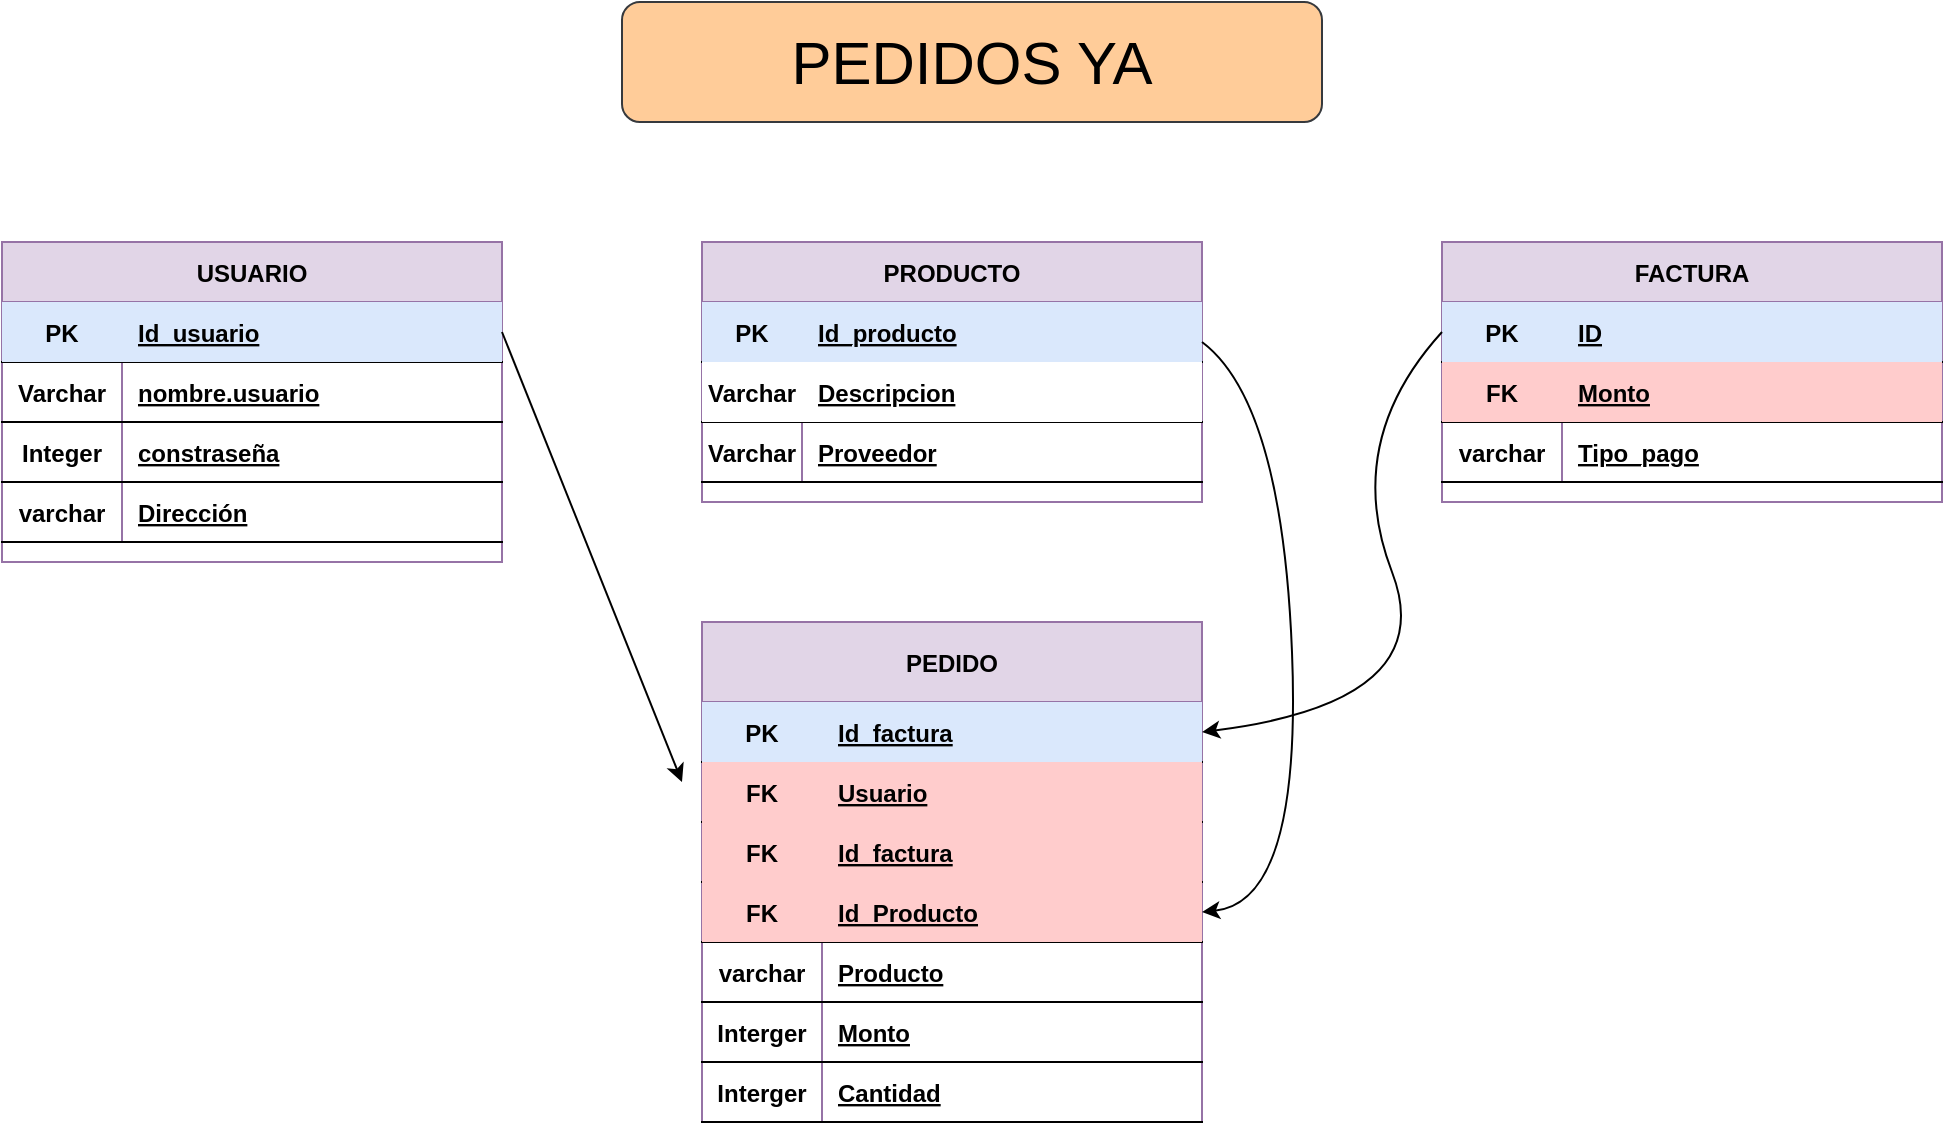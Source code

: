 <mxfile version="20.5.3" type="device"><diagram id="R2lEEEUBdFMjLlhIrx00" name="Page-1"><mxGraphModel dx="989" dy="1589" grid="1" gridSize="10" guides="1" tooltips="1" connect="1" arrows="1" fold="1" page="1" pageScale="1" pageWidth="850" pageHeight="1100" math="0" shadow="0" extFonts="Permanent Marker^https://fonts.googleapis.com/css?family=Permanent+Marker"><root><mxCell id="0"/><mxCell id="1" parent="0"/><mxCell id="C-vyLk0tnHw3VtMMgP7b-23" value="USUARIO" style="shape=table;startSize=30;container=1;collapsible=1;childLayout=tableLayout;fixedRows=1;rowLines=0;fontStyle=1;align=center;resizeLast=1;fillColor=#e1d5e7;strokeColor=#9673a6;" parent="1" vertex="1"><mxGeometry x="90" y="80" width="250" height="160" as="geometry"/></mxCell><mxCell id="C-vyLk0tnHw3VtMMgP7b-24" value="" style="shape=partialRectangle;collapsible=0;dropTarget=0;pointerEvents=0;fillColor=none;points=[[0,0.5],[1,0.5]];portConstraint=eastwest;top=0;left=0;right=0;bottom=1;" parent="C-vyLk0tnHw3VtMMgP7b-23" vertex="1"><mxGeometry y="30" width="250" height="30" as="geometry"/></mxCell><mxCell id="C-vyLk0tnHw3VtMMgP7b-25" value="PK" style="shape=partialRectangle;overflow=hidden;connectable=0;fillColor=#dae8fc;top=0;left=0;bottom=0;right=0;fontStyle=1;strokeColor=#6c8ebf;" parent="C-vyLk0tnHw3VtMMgP7b-24" vertex="1"><mxGeometry width="60.0" height="30" as="geometry"><mxRectangle width="60.0" height="30" as="alternateBounds"/></mxGeometry></mxCell><mxCell id="C-vyLk0tnHw3VtMMgP7b-26" value="Id_usuario" style="shape=partialRectangle;overflow=hidden;connectable=0;fillColor=#dae8fc;top=0;left=0;bottom=0;right=0;align=left;spacingLeft=6;fontStyle=5;strokeColor=#6c8ebf;" parent="C-vyLk0tnHw3VtMMgP7b-24" vertex="1"><mxGeometry x="60.0" width="190.0" height="30" as="geometry"><mxRectangle width="190.0" height="30" as="alternateBounds"/></mxGeometry></mxCell><mxCell id="I83SzQA9E9-algQ-5oJa-14" value="" style="shape=partialRectangle;collapsible=0;dropTarget=0;pointerEvents=0;fillColor=none;points=[[0,0.5],[1,0.5]];portConstraint=eastwest;top=0;left=0;right=0;bottom=1;" vertex="1" parent="C-vyLk0tnHw3VtMMgP7b-23"><mxGeometry y="60" width="250" height="30" as="geometry"/></mxCell><mxCell id="I83SzQA9E9-algQ-5oJa-15" value="Varchar" style="shape=partialRectangle;overflow=hidden;connectable=0;fillColor=none;top=0;left=0;bottom=0;right=0;fontStyle=1;" vertex="1" parent="I83SzQA9E9-algQ-5oJa-14"><mxGeometry width="60.0" height="30" as="geometry"><mxRectangle width="60.0" height="30" as="alternateBounds"/></mxGeometry></mxCell><mxCell id="I83SzQA9E9-algQ-5oJa-16" value="nombre.usuario" style="shape=partialRectangle;overflow=hidden;connectable=0;fillColor=none;top=0;left=0;bottom=0;right=0;align=left;spacingLeft=6;fontStyle=5;" vertex="1" parent="I83SzQA9E9-algQ-5oJa-14"><mxGeometry x="60.0" width="190.0" height="30" as="geometry"><mxRectangle width="190.0" height="30" as="alternateBounds"/></mxGeometry></mxCell><mxCell id="I83SzQA9E9-algQ-5oJa-17" value="" style="shape=partialRectangle;collapsible=0;dropTarget=0;pointerEvents=0;fillColor=none;points=[[0,0.5],[1,0.5]];portConstraint=eastwest;top=0;left=0;right=0;bottom=1;" vertex="1" parent="C-vyLk0tnHw3VtMMgP7b-23"><mxGeometry y="90" width="250" height="30" as="geometry"/></mxCell><mxCell id="I83SzQA9E9-algQ-5oJa-18" value="Integer" style="shape=partialRectangle;overflow=hidden;connectable=0;fillColor=none;top=0;left=0;bottom=0;right=0;fontStyle=1;" vertex="1" parent="I83SzQA9E9-algQ-5oJa-17"><mxGeometry width="60.0" height="30" as="geometry"><mxRectangle width="60.0" height="30" as="alternateBounds"/></mxGeometry></mxCell><mxCell id="I83SzQA9E9-algQ-5oJa-19" value="constraseña" style="shape=partialRectangle;overflow=hidden;connectable=0;fillColor=none;top=0;left=0;bottom=0;right=0;align=left;spacingLeft=6;fontStyle=5;" vertex="1" parent="I83SzQA9E9-algQ-5oJa-17"><mxGeometry x="60.0" width="190.0" height="30" as="geometry"><mxRectangle width="190.0" height="30" as="alternateBounds"/></mxGeometry></mxCell><mxCell id="I83SzQA9E9-algQ-5oJa-60" value="" style="shape=partialRectangle;collapsible=0;dropTarget=0;pointerEvents=0;fillColor=none;points=[[0,0.5],[1,0.5]];portConstraint=eastwest;top=0;left=0;right=0;bottom=1;" vertex="1" parent="C-vyLk0tnHw3VtMMgP7b-23"><mxGeometry y="120" width="250" height="30" as="geometry"/></mxCell><mxCell id="I83SzQA9E9-algQ-5oJa-61" value="varchar" style="shape=partialRectangle;overflow=hidden;connectable=0;fillColor=none;top=0;left=0;bottom=0;right=0;fontStyle=1;" vertex="1" parent="I83SzQA9E9-algQ-5oJa-60"><mxGeometry width="60.0" height="30" as="geometry"><mxRectangle width="60.0" height="30" as="alternateBounds"/></mxGeometry></mxCell><mxCell id="I83SzQA9E9-algQ-5oJa-62" value="Dirección" style="shape=partialRectangle;overflow=hidden;connectable=0;fillColor=none;top=0;left=0;bottom=0;right=0;align=left;spacingLeft=6;fontStyle=5;" vertex="1" parent="I83SzQA9E9-algQ-5oJa-60"><mxGeometry x="60.0" width="190.0" height="30" as="geometry"><mxRectangle width="190.0" height="30" as="alternateBounds"/></mxGeometry></mxCell><mxCell id="I83SzQA9E9-algQ-5oJa-30" value="PEDIDO" style="shape=table;startSize=40;container=1;collapsible=1;childLayout=tableLayout;fixedRows=1;rowLines=0;fontStyle=1;align=center;resizeLast=1;fillColor=#e1d5e7;strokeColor=#9673a6;" vertex="1" parent="1"><mxGeometry x="440" y="270" width="250" height="250" as="geometry"/></mxCell><mxCell id="I83SzQA9E9-algQ-5oJa-31" value="" style="shape=partialRectangle;collapsible=0;dropTarget=0;pointerEvents=0;fillColor=none;points=[[0,0.5],[1,0.5]];portConstraint=eastwest;top=0;left=0;right=0;bottom=1;" vertex="1" parent="I83SzQA9E9-algQ-5oJa-30"><mxGeometry y="40" width="250" height="30" as="geometry"/></mxCell><mxCell id="I83SzQA9E9-algQ-5oJa-32" value="PK" style="shape=partialRectangle;overflow=hidden;connectable=0;fillColor=#dae8fc;top=0;left=0;bottom=0;right=0;fontStyle=1;strokeColor=#6c8ebf;" vertex="1" parent="I83SzQA9E9-algQ-5oJa-31"><mxGeometry width="60" height="30" as="geometry"><mxRectangle width="60" height="30" as="alternateBounds"/></mxGeometry></mxCell><mxCell id="I83SzQA9E9-algQ-5oJa-33" value="Id_factura" style="shape=partialRectangle;overflow=hidden;connectable=0;fillColor=#dae8fc;top=0;left=0;bottom=0;right=0;align=left;spacingLeft=6;fontStyle=5;strokeColor=#6c8ebf;" vertex="1" parent="I83SzQA9E9-algQ-5oJa-31"><mxGeometry x="60" width="190" height="30" as="geometry"><mxRectangle width="190" height="30" as="alternateBounds"/></mxGeometry></mxCell><mxCell id="I83SzQA9E9-algQ-5oJa-34" value="" style="shape=partialRectangle;collapsible=0;dropTarget=0;pointerEvents=0;fillColor=none;points=[[0,0.5],[1,0.5]];portConstraint=eastwest;top=0;left=0;right=0;bottom=1;" vertex="1" parent="I83SzQA9E9-algQ-5oJa-30"><mxGeometry y="70" width="250" height="30" as="geometry"/></mxCell><mxCell id="I83SzQA9E9-algQ-5oJa-35" value="FK" style="shape=partialRectangle;overflow=hidden;connectable=0;fillColor=#ffcccc;top=0;left=0;bottom=0;right=0;fontStyle=1;strokeColor=#36393d;" vertex="1" parent="I83SzQA9E9-algQ-5oJa-34"><mxGeometry width="60" height="30" as="geometry"><mxRectangle width="60" height="30" as="alternateBounds"/></mxGeometry></mxCell><mxCell id="I83SzQA9E9-algQ-5oJa-36" value="Usuario" style="shape=partialRectangle;overflow=hidden;connectable=0;fillColor=#ffcccc;top=0;left=0;bottom=0;right=0;align=left;spacingLeft=6;fontStyle=5;strokeColor=#36393d;" vertex="1" parent="I83SzQA9E9-algQ-5oJa-34"><mxGeometry x="60" width="190" height="30" as="geometry"><mxRectangle width="190" height="30" as="alternateBounds"/></mxGeometry></mxCell><mxCell id="I83SzQA9E9-algQ-5oJa-37" value="" style="shape=partialRectangle;collapsible=0;dropTarget=0;pointerEvents=0;fillColor=none;points=[[0,0.5],[1,0.5]];portConstraint=eastwest;top=0;left=0;right=0;bottom=1;" vertex="1" parent="I83SzQA9E9-algQ-5oJa-30"><mxGeometry y="100" width="250" height="30" as="geometry"/></mxCell><mxCell id="I83SzQA9E9-algQ-5oJa-38" value="FK" style="shape=partialRectangle;overflow=hidden;connectable=0;fillColor=#ffcccc;top=0;left=0;bottom=0;right=0;fontStyle=1;strokeColor=#36393d;" vertex="1" parent="I83SzQA9E9-algQ-5oJa-37"><mxGeometry width="60" height="30" as="geometry"><mxRectangle width="60" height="30" as="alternateBounds"/></mxGeometry></mxCell><mxCell id="I83SzQA9E9-algQ-5oJa-39" value="Id_factura" style="shape=partialRectangle;overflow=hidden;connectable=0;fillColor=#ffcccc;top=0;left=0;bottom=0;right=0;align=left;spacingLeft=6;fontStyle=5;strokeColor=#36393d;" vertex="1" parent="I83SzQA9E9-algQ-5oJa-37"><mxGeometry x="60" width="190" height="30" as="geometry"><mxRectangle width="190" height="30" as="alternateBounds"/></mxGeometry></mxCell><mxCell id="I83SzQA9E9-algQ-5oJa-63" value="" style="shape=partialRectangle;collapsible=0;dropTarget=0;pointerEvents=0;fillColor=none;points=[[0,0.5],[1,0.5]];portConstraint=eastwest;top=0;left=0;right=0;bottom=1;" vertex="1" parent="I83SzQA9E9-algQ-5oJa-30"><mxGeometry y="130" width="250" height="30" as="geometry"/></mxCell><mxCell id="I83SzQA9E9-algQ-5oJa-64" value="FK" style="shape=partialRectangle;overflow=hidden;connectable=0;fillColor=#ffcccc;top=0;left=0;bottom=0;right=0;fontStyle=1;strokeColor=#36393d;" vertex="1" parent="I83SzQA9E9-algQ-5oJa-63"><mxGeometry width="60" height="30" as="geometry"><mxRectangle width="60" height="30" as="alternateBounds"/></mxGeometry></mxCell><mxCell id="I83SzQA9E9-algQ-5oJa-65" value="Id_Producto" style="shape=partialRectangle;overflow=hidden;connectable=0;fillColor=#ffcccc;top=0;left=0;bottom=0;right=0;align=left;spacingLeft=6;fontStyle=5;strokeColor=#36393d;" vertex="1" parent="I83SzQA9E9-algQ-5oJa-63"><mxGeometry x="60" width="190" height="30" as="geometry"><mxRectangle width="190" height="30" as="alternateBounds"/></mxGeometry></mxCell><mxCell id="I83SzQA9E9-algQ-5oJa-66" value="" style="shape=partialRectangle;collapsible=0;dropTarget=0;pointerEvents=0;fillColor=none;points=[[0,0.5],[1,0.5]];portConstraint=eastwest;top=0;left=0;right=0;bottom=1;" vertex="1" parent="I83SzQA9E9-algQ-5oJa-30"><mxGeometry y="160" width="250" height="30" as="geometry"/></mxCell><mxCell id="I83SzQA9E9-algQ-5oJa-67" value="varchar" style="shape=partialRectangle;overflow=hidden;connectable=0;fillColor=none;top=0;left=0;bottom=0;right=0;fontStyle=1;" vertex="1" parent="I83SzQA9E9-algQ-5oJa-66"><mxGeometry width="60" height="30" as="geometry"><mxRectangle width="60" height="30" as="alternateBounds"/></mxGeometry></mxCell><mxCell id="I83SzQA9E9-algQ-5oJa-68" value="Producto" style="shape=partialRectangle;overflow=hidden;connectable=0;fillColor=none;top=0;left=0;bottom=0;right=0;align=left;spacingLeft=6;fontStyle=5;" vertex="1" parent="I83SzQA9E9-algQ-5oJa-66"><mxGeometry x="60" width="190" height="30" as="geometry"><mxRectangle width="190" height="30" as="alternateBounds"/></mxGeometry></mxCell><mxCell id="I83SzQA9E9-algQ-5oJa-69" value="" style="shape=partialRectangle;collapsible=0;dropTarget=0;pointerEvents=0;fillColor=none;points=[[0,0.5],[1,0.5]];portConstraint=eastwest;top=0;left=0;right=0;bottom=1;" vertex="1" parent="I83SzQA9E9-algQ-5oJa-30"><mxGeometry y="190" width="250" height="30" as="geometry"/></mxCell><mxCell id="I83SzQA9E9-algQ-5oJa-70" value="Interger" style="shape=partialRectangle;overflow=hidden;connectable=0;fillColor=none;top=0;left=0;bottom=0;right=0;fontStyle=1;" vertex="1" parent="I83SzQA9E9-algQ-5oJa-69"><mxGeometry width="60" height="30" as="geometry"><mxRectangle width="60" height="30" as="alternateBounds"/></mxGeometry></mxCell><mxCell id="I83SzQA9E9-algQ-5oJa-71" value="Monto" style="shape=partialRectangle;overflow=hidden;connectable=0;fillColor=none;top=0;left=0;bottom=0;right=0;align=left;spacingLeft=6;fontStyle=5;" vertex="1" parent="I83SzQA9E9-algQ-5oJa-69"><mxGeometry x="60" width="190" height="30" as="geometry"><mxRectangle width="190" height="30" as="alternateBounds"/></mxGeometry></mxCell><mxCell id="I83SzQA9E9-algQ-5oJa-72" value="" style="shape=partialRectangle;collapsible=0;dropTarget=0;pointerEvents=0;fillColor=none;points=[[0,0.5],[1,0.5]];portConstraint=eastwest;top=0;left=0;right=0;bottom=1;" vertex="1" parent="I83SzQA9E9-algQ-5oJa-30"><mxGeometry y="220" width="250" height="30" as="geometry"/></mxCell><mxCell id="I83SzQA9E9-algQ-5oJa-73" value="Interger" style="shape=partialRectangle;overflow=hidden;connectable=0;fillColor=none;top=0;left=0;bottom=0;right=0;fontStyle=1;" vertex="1" parent="I83SzQA9E9-algQ-5oJa-72"><mxGeometry width="60" height="30" as="geometry"><mxRectangle width="60" height="30" as="alternateBounds"/></mxGeometry></mxCell><mxCell id="I83SzQA9E9-algQ-5oJa-74" value="Cantidad" style="shape=partialRectangle;overflow=hidden;connectable=0;fillColor=none;top=0;left=0;bottom=0;right=0;align=left;spacingLeft=6;fontStyle=5;" vertex="1" parent="I83SzQA9E9-algQ-5oJa-72"><mxGeometry x="60" width="190" height="30" as="geometry"><mxRectangle width="190" height="30" as="alternateBounds"/></mxGeometry></mxCell><mxCell id="I83SzQA9E9-algQ-5oJa-40" value="PRODUCTO" style="shape=table;startSize=30;container=1;collapsible=1;childLayout=tableLayout;fixedRows=1;rowLines=0;fontStyle=1;align=center;resizeLast=1;fillColor=#e1d5e7;strokeColor=#9673a6;" vertex="1" parent="1"><mxGeometry x="440" y="80" width="250" height="130" as="geometry"/></mxCell><mxCell id="I83SzQA9E9-algQ-5oJa-41" value="" style="shape=partialRectangle;collapsible=0;dropTarget=0;pointerEvents=0;fillColor=none;points=[[0,0.5],[1,0.5]];portConstraint=eastwest;top=0;left=0;right=0;bottom=1;" vertex="1" parent="I83SzQA9E9-algQ-5oJa-40"><mxGeometry y="30" width="250" height="30" as="geometry"/></mxCell><mxCell id="I83SzQA9E9-algQ-5oJa-42" value="PK" style="shape=partialRectangle;overflow=hidden;connectable=0;fillColor=#dae8fc;top=0;left=0;bottom=0;right=0;fontStyle=1;strokeColor=#6c8ebf;" vertex="1" parent="I83SzQA9E9-algQ-5oJa-41"><mxGeometry width="50" height="30" as="geometry"><mxRectangle width="50" height="30" as="alternateBounds"/></mxGeometry></mxCell><mxCell id="I83SzQA9E9-algQ-5oJa-43" value="Id_producto" style="shape=partialRectangle;overflow=hidden;connectable=0;fillColor=#dae8fc;top=0;left=0;bottom=0;right=0;align=left;spacingLeft=6;fontStyle=5;strokeColor=#6c8ebf;" vertex="1" parent="I83SzQA9E9-algQ-5oJa-41"><mxGeometry x="50" width="200" height="30" as="geometry"><mxRectangle width="200" height="30" as="alternateBounds"/></mxGeometry></mxCell><mxCell id="I83SzQA9E9-algQ-5oJa-44" value="" style="shape=partialRectangle;collapsible=0;dropTarget=0;pointerEvents=0;fillColor=none;points=[[0,0.5],[1,0.5]];portConstraint=eastwest;top=0;left=0;right=0;bottom=1;" vertex="1" parent="I83SzQA9E9-algQ-5oJa-40"><mxGeometry y="60" width="250" height="30" as="geometry"/></mxCell><mxCell id="I83SzQA9E9-algQ-5oJa-45" value="Varchar" style="shape=partialRectangle;overflow=hidden;connectable=0;top=0;left=0;bottom=0;right=0;fontStyle=1;" vertex="1" parent="I83SzQA9E9-algQ-5oJa-44"><mxGeometry width="50" height="30" as="geometry"><mxRectangle width="50" height="30" as="alternateBounds"/></mxGeometry></mxCell><mxCell id="I83SzQA9E9-algQ-5oJa-46" value="Descripcion" style="shape=partialRectangle;overflow=hidden;connectable=0;top=0;left=0;bottom=0;right=0;align=left;spacingLeft=6;fontStyle=5;" vertex="1" parent="I83SzQA9E9-algQ-5oJa-44"><mxGeometry x="50" width="200" height="30" as="geometry"><mxRectangle width="200" height="30" as="alternateBounds"/></mxGeometry></mxCell><mxCell id="I83SzQA9E9-algQ-5oJa-47" value="" style="shape=partialRectangle;collapsible=0;dropTarget=0;pointerEvents=0;fillColor=none;points=[[0,0.5],[1,0.5]];portConstraint=eastwest;top=0;left=0;right=0;bottom=1;" vertex="1" parent="I83SzQA9E9-algQ-5oJa-40"><mxGeometry y="90" width="250" height="30" as="geometry"/></mxCell><mxCell id="I83SzQA9E9-algQ-5oJa-48" value="Varchar" style="shape=partialRectangle;overflow=hidden;connectable=0;fillColor=none;top=0;left=0;bottom=0;right=0;fontStyle=1;" vertex="1" parent="I83SzQA9E9-algQ-5oJa-47"><mxGeometry width="50" height="30" as="geometry"><mxRectangle width="50" height="30" as="alternateBounds"/></mxGeometry></mxCell><mxCell id="I83SzQA9E9-algQ-5oJa-49" value="Proveedor" style="shape=partialRectangle;overflow=hidden;connectable=0;fillColor=none;top=0;left=0;bottom=0;right=0;align=left;spacingLeft=6;fontStyle=5;" vertex="1" parent="I83SzQA9E9-algQ-5oJa-47"><mxGeometry x="50" width="200" height="30" as="geometry"><mxRectangle width="200" height="30" as="alternateBounds"/></mxGeometry></mxCell><mxCell id="I83SzQA9E9-algQ-5oJa-50" value="FACTURA" style="shape=table;startSize=30;container=1;collapsible=1;childLayout=tableLayout;fixedRows=1;rowLines=0;fontStyle=1;align=center;resizeLast=1;fillColor=#e1d5e7;strokeColor=#9673a6;" vertex="1" parent="1"><mxGeometry x="810" y="80" width="250" height="130" as="geometry"/></mxCell><mxCell id="I83SzQA9E9-algQ-5oJa-51" value="" style="shape=partialRectangle;collapsible=0;dropTarget=0;pointerEvents=0;fillColor=none;points=[[0,0.5],[1,0.5]];portConstraint=eastwest;top=0;left=0;right=0;bottom=1;" vertex="1" parent="I83SzQA9E9-algQ-5oJa-50"><mxGeometry y="30" width="250" height="30" as="geometry"/></mxCell><mxCell id="I83SzQA9E9-algQ-5oJa-52" value="PK" style="shape=partialRectangle;overflow=hidden;connectable=0;fillColor=#dae8fc;top=0;left=0;bottom=0;right=0;fontStyle=1;strokeColor=#6c8ebf;" vertex="1" parent="I83SzQA9E9-algQ-5oJa-51"><mxGeometry width="60" height="30" as="geometry"><mxRectangle width="60" height="30" as="alternateBounds"/></mxGeometry></mxCell><mxCell id="I83SzQA9E9-algQ-5oJa-53" value="ID" style="shape=partialRectangle;overflow=hidden;connectable=0;fillColor=#dae8fc;top=0;left=0;bottom=0;right=0;align=left;spacingLeft=6;fontStyle=5;strokeColor=#6c8ebf;" vertex="1" parent="I83SzQA9E9-algQ-5oJa-51"><mxGeometry x="60" width="190" height="30" as="geometry"><mxRectangle width="190" height="30" as="alternateBounds"/></mxGeometry></mxCell><mxCell id="I83SzQA9E9-algQ-5oJa-54" value="" style="shape=partialRectangle;collapsible=0;dropTarget=0;pointerEvents=0;fillColor=none;points=[[0,0.5],[1,0.5]];portConstraint=eastwest;top=0;left=0;right=0;bottom=1;" vertex="1" parent="I83SzQA9E9-algQ-5oJa-50"><mxGeometry y="60" width="250" height="30" as="geometry"/></mxCell><mxCell id="I83SzQA9E9-algQ-5oJa-55" value="FK" style="shape=partialRectangle;overflow=hidden;connectable=0;fillColor=#ffcccc;top=0;left=0;bottom=0;right=0;fontStyle=1;strokeColor=#36393d;" vertex="1" parent="I83SzQA9E9-algQ-5oJa-54"><mxGeometry width="60" height="30" as="geometry"><mxRectangle width="60" height="30" as="alternateBounds"/></mxGeometry></mxCell><mxCell id="I83SzQA9E9-algQ-5oJa-56" value="Monto" style="shape=partialRectangle;overflow=hidden;connectable=0;fillColor=#ffcccc;top=0;left=0;bottom=0;right=0;align=left;spacingLeft=6;fontStyle=5;strokeColor=#36393d;" vertex="1" parent="I83SzQA9E9-algQ-5oJa-54"><mxGeometry x="60" width="190" height="30" as="geometry"><mxRectangle width="190" height="30" as="alternateBounds"/></mxGeometry></mxCell><mxCell id="I83SzQA9E9-algQ-5oJa-57" value="" style="shape=partialRectangle;collapsible=0;dropTarget=0;pointerEvents=0;fillColor=none;points=[[0,0.5],[1,0.5]];portConstraint=eastwest;top=0;left=0;right=0;bottom=1;" vertex="1" parent="I83SzQA9E9-algQ-5oJa-50"><mxGeometry y="90" width="250" height="30" as="geometry"/></mxCell><mxCell id="I83SzQA9E9-algQ-5oJa-58" value="varchar" style="shape=partialRectangle;overflow=hidden;connectable=0;fillColor=none;top=0;left=0;bottom=0;right=0;fontStyle=1;" vertex="1" parent="I83SzQA9E9-algQ-5oJa-57"><mxGeometry width="60" height="30" as="geometry"><mxRectangle width="60" height="30" as="alternateBounds"/></mxGeometry></mxCell><mxCell id="I83SzQA9E9-algQ-5oJa-59" value="Tipo_pago" style="shape=partialRectangle;overflow=hidden;connectable=0;fillColor=none;top=0;left=0;bottom=0;right=0;align=left;spacingLeft=6;fontStyle=5;" vertex="1" parent="I83SzQA9E9-algQ-5oJa-57"><mxGeometry x="60" width="190" height="30" as="geometry"><mxRectangle width="190" height="30" as="alternateBounds"/></mxGeometry></mxCell><mxCell id="I83SzQA9E9-algQ-5oJa-79" value="" style="endArrow=classic;html=1;rounded=0;exitX=1;exitY=0.5;exitDx=0;exitDy=0;" edge="1" parent="1" source="C-vyLk0tnHw3VtMMgP7b-24"><mxGeometry width="50" height="50" relative="1" as="geometry"><mxPoint x="330" y="300" as="sourcePoint"/><mxPoint x="430" y="350" as="targetPoint"/></mxGeometry></mxCell><mxCell id="I83SzQA9E9-algQ-5oJa-88" value="" style="curved=1;endArrow=classic;html=1;rounded=0;entryX=1;entryY=0.5;entryDx=0;entryDy=0;" edge="1" parent="1" target="I83SzQA9E9-algQ-5oJa-63"><mxGeometry width="50" height="50" relative="1" as="geometry"><mxPoint x="690" y="130" as="sourcePoint"/><mxPoint x="700" y="420" as="targetPoint"/><Array as="points"><mxPoint x="730" y="160"/><mxPoint x="740" y="410"/></Array></mxGeometry></mxCell><mxCell id="I83SzQA9E9-algQ-5oJa-89" value="" style="curved=1;endArrow=classic;html=1;rounded=0;entryX=1;entryY=0.5;entryDx=0;entryDy=0;exitX=0;exitY=0.5;exitDx=0;exitDy=0;" edge="1" parent="1" source="I83SzQA9E9-algQ-5oJa-51" target="I83SzQA9E9-algQ-5oJa-31"><mxGeometry width="50" height="50" relative="1" as="geometry"><mxPoint x="260" y="320" as="sourcePoint"/><mxPoint x="310" y="270" as="targetPoint"/><Array as="points"><mxPoint x="760" y="180"/><mxPoint x="810" y="310"/></Array></mxGeometry></mxCell><mxCell id="I83SzQA9E9-algQ-5oJa-95" value="&lt;font style=&quot;font-size: 30px;&quot;&gt;PEDIDOS YA&lt;/font&gt;" style="rounded=1;whiteSpace=wrap;html=1;fillColor=#ffcc99;strokeColor=#36393d;" vertex="1" parent="1"><mxGeometry x="400" y="-40" width="350" height="60" as="geometry"/></mxCell></root></mxGraphModel></diagram></mxfile>